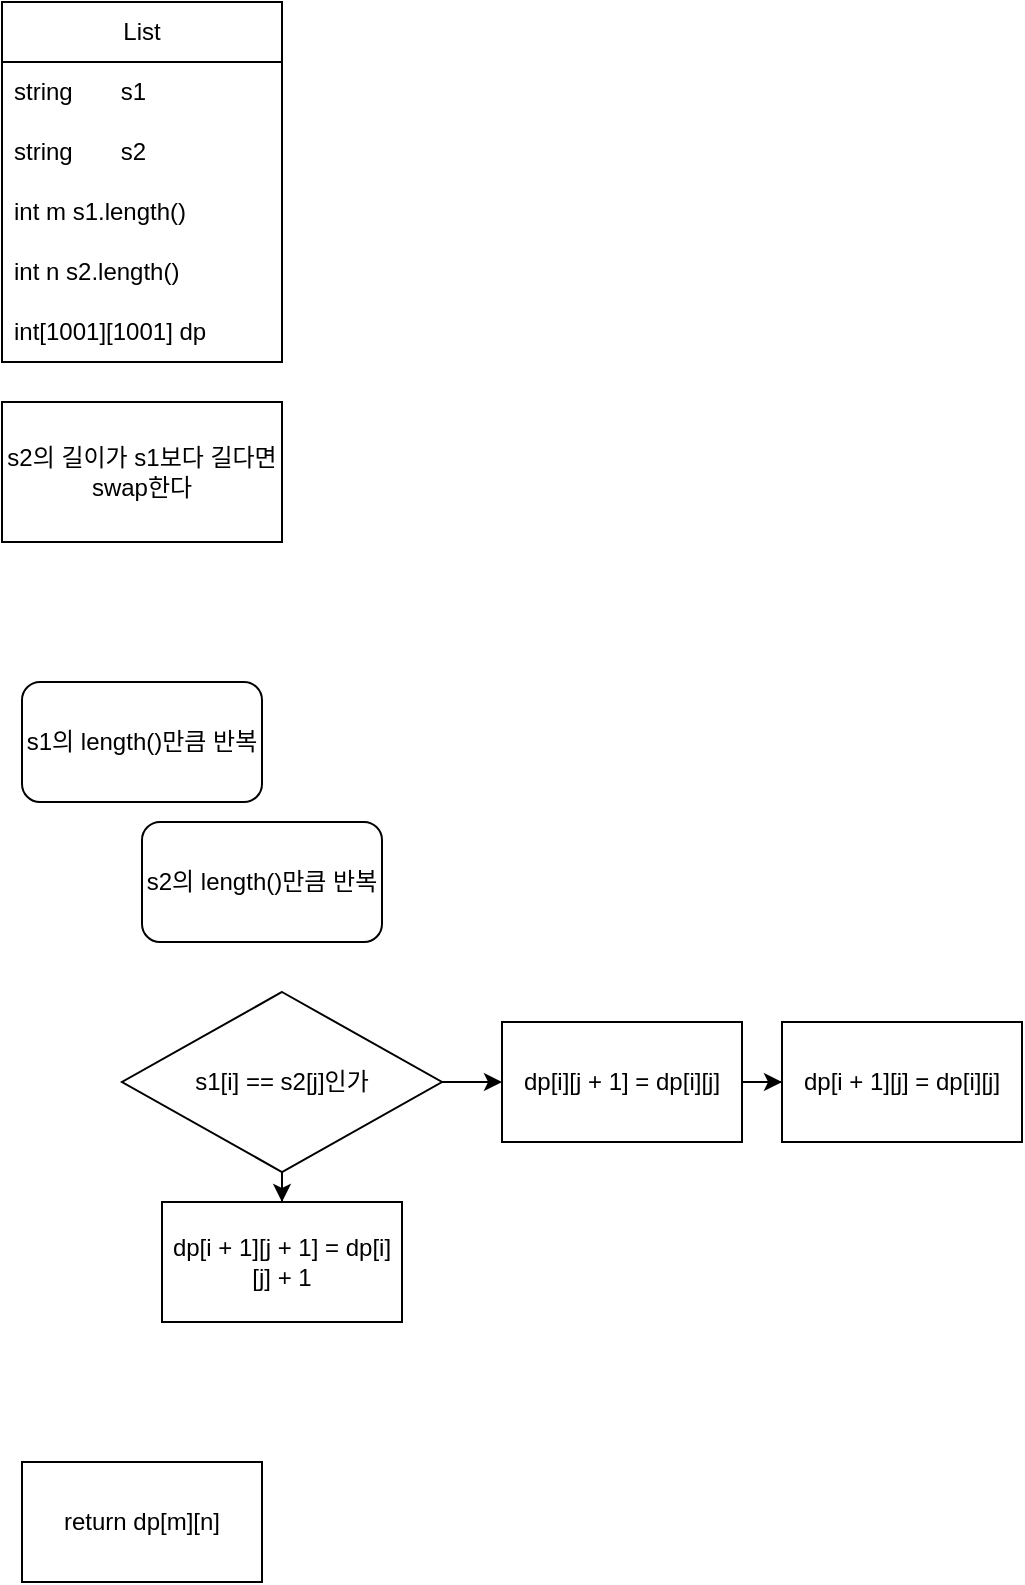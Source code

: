 <mxfile version="22.1.11" type="device">
  <diagram name="페이지-1" id="wcfbyo-xKVQX75B1qQKw">
    <mxGraphModel dx="694" dy="893" grid="1" gridSize="10" guides="1" tooltips="1" connect="1" arrows="1" fold="1" page="1" pageScale="1" pageWidth="827" pageHeight="1169" math="0" shadow="0">
      <root>
        <mxCell id="0" />
        <mxCell id="1" parent="0" />
        <mxCell id="UVIkGrmq2z2f-xXulSsO-1" value="s2의 길이가 s1보다 길다면 swap한다" style="rounded=0;whiteSpace=wrap;html=1;" vertex="1" parent="1">
          <mxGeometry x="260" y="480" width="140" height="70" as="geometry" />
        </mxCell>
        <mxCell id="UVIkGrmq2z2f-xXulSsO-2" value="List" style="swimlane;fontStyle=0;childLayout=stackLayout;horizontal=1;startSize=30;horizontalStack=0;resizeParent=1;resizeParentMax=0;resizeLast=0;collapsible=1;marginBottom=0;whiteSpace=wrap;html=1;" vertex="1" parent="1">
          <mxGeometry x="260" y="280" width="140" height="180" as="geometry" />
        </mxCell>
        <mxCell id="UVIkGrmq2z2f-xXulSsO-3" value="string&lt;span style=&quot;white-space: pre;&quot;&gt;&#x9;&lt;/span&gt;s1" style="text;strokeColor=none;fillColor=none;align=left;verticalAlign=middle;spacingLeft=4;spacingRight=4;overflow=hidden;points=[[0,0.5],[1,0.5]];portConstraint=eastwest;rotatable=0;whiteSpace=wrap;html=1;" vertex="1" parent="UVIkGrmq2z2f-xXulSsO-2">
          <mxGeometry y="30" width="140" height="30" as="geometry" />
        </mxCell>
        <mxCell id="UVIkGrmq2z2f-xXulSsO-7" value="string&amp;nbsp;&lt;span style=&quot;white-space: pre;&quot;&gt;&#x9;&lt;/span&gt;s2&lt;span style=&quot;white-space: pre;&quot;&gt;&#x9;&lt;/span&gt;" style="text;strokeColor=none;fillColor=none;align=left;verticalAlign=middle;spacingLeft=4;spacingRight=4;overflow=hidden;points=[[0,0.5],[1,0.5]];portConstraint=eastwest;rotatable=0;whiteSpace=wrap;html=1;" vertex="1" parent="UVIkGrmq2z2f-xXulSsO-2">
          <mxGeometry y="60" width="140" height="30" as="geometry" />
        </mxCell>
        <mxCell id="UVIkGrmq2z2f-xXulSsO-20" value="int m s1.length()&lt;span style=&quot;white-space: pre;&quot;&gt;&#x9;&lt;/span&gt;" style="text;strokeColor=none;fillColor=none;align=left;verticalAlign=middle;spacingLeft=4;spacingRight=4;overflow=hidden;points=[[0,0.5],[1,0.5]];portConstraint=eastwest;rotatable=0;whiteSpace=wrap;html=1;" vertex="1" parent="UVIkGrmq2z2f-xXulSsO-2">
          <mxGeometry y="90" width="140" height="30" as="geometry" />
        </mxCell>
        <mxCell id="UVIkGrmq2z2f-xXulSsO-21" value="int n s2.length()&lt;span style=&quot;white-space: pre;&quot;&gt;&#x9;&lt;/span&gt;" style="text;strokeColor=none;fillColor=none;align=left;verticalAlign=middle;spacingLeft=4;spacingRight=4;overflow=hidden;points=[[0,0.5],[1,0.5]];portConstraint=eastwest;rotatable=0;whiteSpace=wrap;html=1;" vertex="1" parent="UVIkGrmq2z2f-xXulSsO-2">
          <mxGeometry y="120" width="140" height="30" as="geometry" />
        </mxCell>
        <mxCell id="UVIkGrmq2z2f-xXulSsO-5" value="int[1001][1001] dp" style="text;strokeColor=none;fillColor=none;align=left;verticalAlign=middle;spacingLeft=4;spacingRight=4;overflow=hidden;points=[[0,0.5],[1,0.5]];portConstraint=eastwest;rotatable=0;whiteSpace=wrap;html=1;" vertex="1" parent="UVIkGrmq2z2f-xXulSsO-2">
          <mxGeometry y="150" width="140" height="30" as="geometry" />
        </mxCell>
        <mxCell id="UVIkGrmq2z2f-xXulSsO-8" value="s1의 length()만큼 반복" style="rounded=1;whiteSpace=wrap;html=1;" vertex="1" parent="1">
          <mxGeometry x="270" y="620" width="120" height="60" as="geometry" />
        </mxCell>
        <mxCell id="UVIkGrmq2z2f-xXulSsO-9" value="s2의 length()만큼 반복" style="rounded=1;whiteSpace=wrap;html=1;" vertex="1" parent="1">
          <mxGeometry x="330" y="690" width="120" height="60" as="geometry" />
        </mxCell>
        <mxCell id="UVIkGrmq2z2f-xXulSsO-16" value="" style="edgeStyle=orthogonalEdgeStyle;rounded=0;orthogonalLoop=1;jettySize=auto;html=1;" edge="1" parent="1" source="UVIkGrmq2z2f-xXulSsO-10" target="UVIkGrmq2z2f-xXulSsO-12">
          <mxGeometry relative="1" as="geometry" />
        </mxCell>
        <mxCell id="UVIkGrmq2z2f-xXulSsO-18" value="" style="edgeStyle=orthogonalEdgeStyle;rounded=0;orthogonalLoop=1;jettySize=auto;html=1;" edge="1" parent="1" source="UVIkGrmq2z2f-xXulSsO-10" target="UVIkGrmq2z2f-xXulSsO-11">
          <mxGeometry relative="1" as="geometry" />
        </mxCell>
        <mxCell id="UVIkGrmq2z2f-xXulSsO-10" value="s1[i] == s2[j]인가" style="rhombus;whiteSpace=wrap;html=1;" vertex="1" parent="1">
          <mxGeometry x="320" y="775" width="160" height="90" as="geometry" />
        </mxCell>
        <mxCell id="UVIkGrmq2z2f-xXulSsO-11" value="dp[i + 1][j + 1] = dp[i][j] + 1" style="rounded=0;whiteSpace=wrap;html=1;" vertex="1" parent="1">
          <mxGeometry x="340" y="880" width="120" height="60" as="geometry" />
        </mxCell>
        <mxCell id="UVIkGrmq2z2f-xXulSsO-17" value="" style="edgeStyle=orthogonalEdgeStyle;rounded=0;orthogonalLoop=1;jettySize=auto;html=1;" edge="1" parent="1" source="UVIkGrmq2z2f-xXulSsO-12" target="UVIkGrmq2z2f-xXulSsO-14">
          <mxGeometry relative="1" as="geometry" />
        </mxCell>
        <mxCell id="UVIkGrmq2z2f-xXulSsO-12" value="dp[i][j + 1] = dp[i][j]" style="rounded=0;whiteSpace=wrap;html=1;" vertex="1" parent="1">
          <mxGeometry x="510" y="790" width="120" height="60" as="geometry" />
        </mxCell>
        <mxCell id="UVIkGrmq2z2f-xXulSsO-14" value="dp[i + 1][j] = dp[i][j]" style="rounded=0;whiteSpace=wrap;html=1;" vertex="1" parent="1">
          <mxGeometry x="650" y="790" width="120" height="60" as="geometry" />
        </mxCell>
        <mxCell id="UVIkGrmq2z2f-xXulSsO-19" value="return dp[m][n]" style="rounded=0;whiteSpace=wrap;html=1;" vertex="1" parent="1">
          <mxGeometry x="270" y="1010" width="120" height="60" as="geometry" />
        </mxCell>
      </root>
    </mxGraphModel>
  </diagram>
</mxfile>
